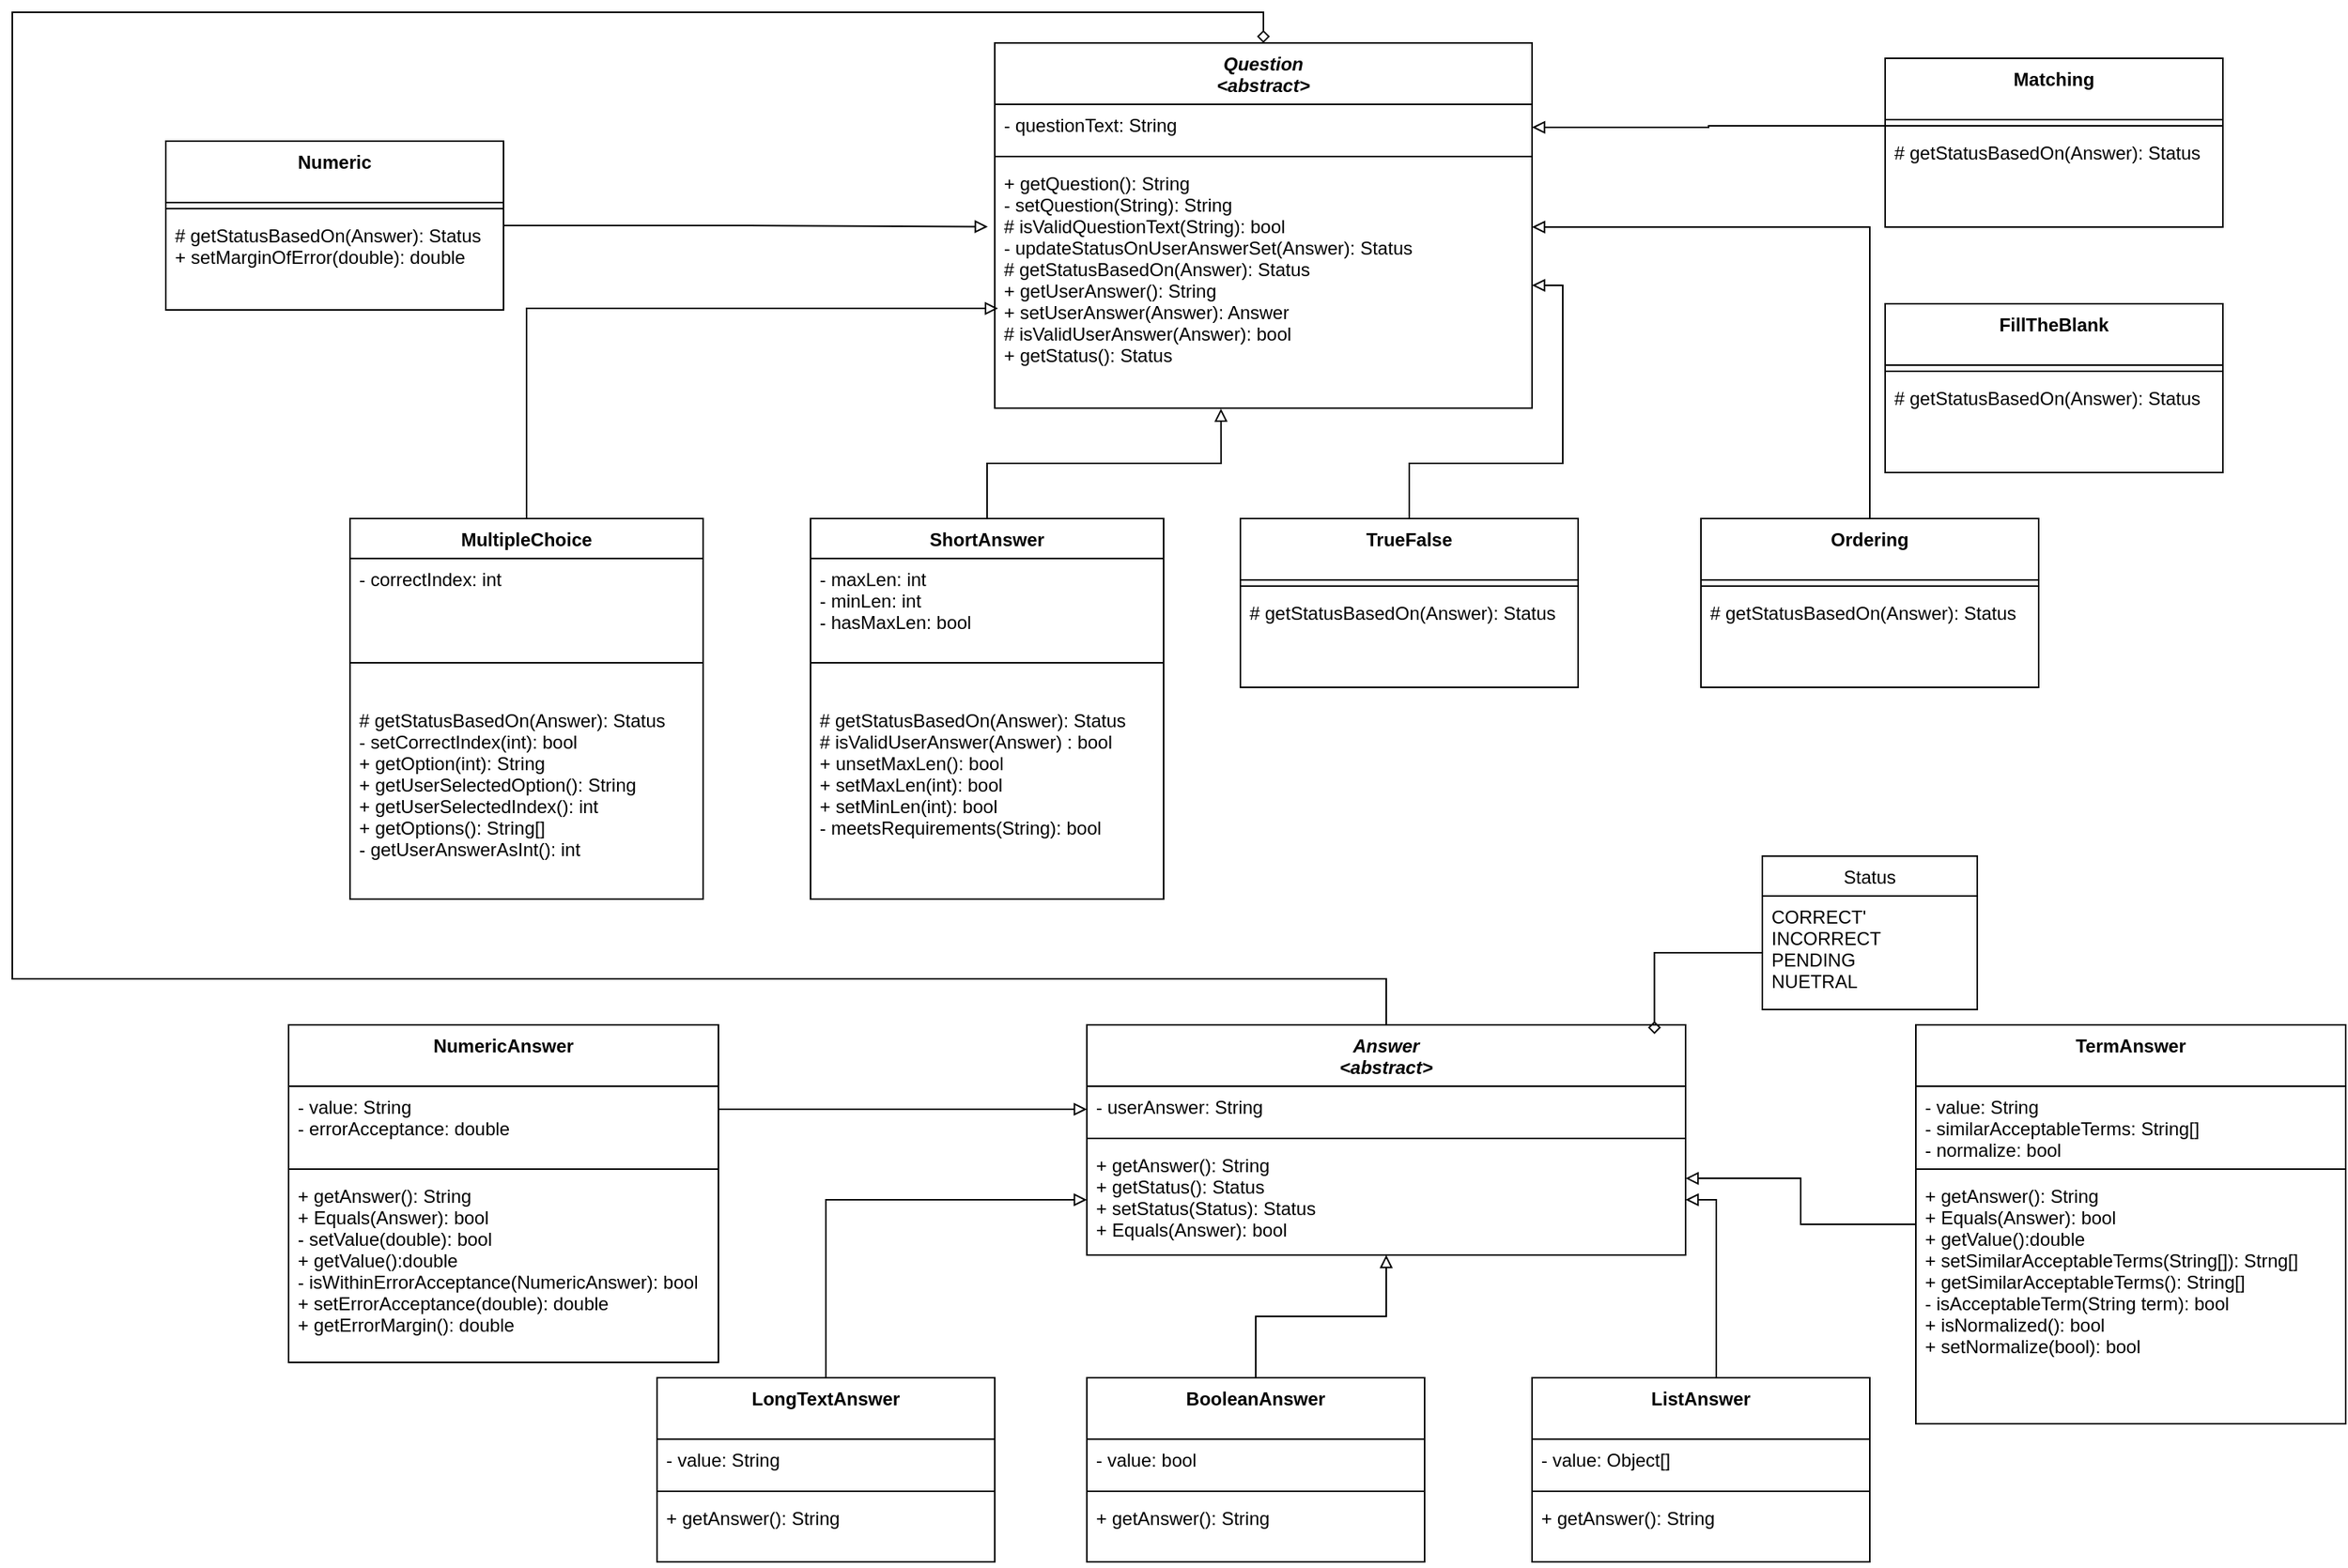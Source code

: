 <mxfile version="14.5.0" type="device"><diagram id="-E5U_SGC8Ad9azEYswOy" name="Page-1"><mxGraphModel dx="1834" dy="719" grid="1" gridSize="10" guides="1" tooltips="1" connect="1" arrows="1" fold="1" page="1" pageScale="1" pageWidth="850" pageHeight="1100" math="0" shadow="0"><root><mxCell id="0"/><mxCell id="1" parent="0"/><mxCell id="8SCYQnEvEW86HZIDa6S6-1" value="Question&#10;&lt;abstract&gt;" style="swimlane;fontStyle=3;align=center;verticalAlign=top;childLayout=stackLayout;horizontal=1;startSize=40;horizontalStack=0;resizeParent=1;resizeParentMax=0;resizeLast=0;collapsible=1;marginBottom=0;" vertex="1" parent="1"><mxGeometry x="-120" y="40" width="350" height="238" as="geometry"/></mxCell><mxCell id="8SCYQnEvEW86HZIDa6S6-2" value="- questionText: String" style="text;strokeColor=none;fillColor=none;align=left;verticalAlign=top;spacingLeft=4;spacingRight=4;overflow=hidden;rotatable=0;points=[[0,0.5],[1,0.5]];portConstraint=eastwest;" vertex="1" parent="8SCYQnEvEW86HZIDa6S6-1"><mxGeometry y="40" width="350" height="30" as="geometry"/></mxCell><mxCell id="8SCYQnEvEW86HZIDa6S6-3" value="" style="line;strokeWidth=1;fillColor=none;align=left;verticalAlign=middle;spacingTop=-1;spacingLeft=3;spacingRight=3;rotatable=0;labelPosition=right;points=[];portConstraint=eastwest;" vertex="1" parent="8SCYQnEvEW86HZIDa6S6-1"><mxGeometry y="70" width="350" height="8" as="geometry"/></mxCell><mxCell id="8SCYQnEvEW86HZIDa6S6-4" value="+ getQuestion(): String&#10;- setQuestion(String): String&#10;# isValidQuestionText(String): bool&#10;- updateStatusOnUserAnswerSet(Answer): Status&#10;# getStatusBasedOn(Answer): Status&#10;+ getUserAnswer(): String&#10;+ setUserAnswer(Answer): Answer&#10;# isValidUserAnswer(Answer): bool&#10;+ getStatus(): Status" style="text;strokeColor=none;fillColor=none;align=left;verticalAlign=top;spacingLeft=4;spacingRight=4;overflow=hidden;rotatable=0;points=[[0,0.5],[1,0.5]];portConstraint=eastwest;" vertex="1" parent="8SCYQnEvEW86HZIDa6S6-1"><mxGeometry y="78" width="350" height="160" as="geometry"/></mxCell><mxCell id="8SCYQnEvEW86HZIDa6S6-41" style="edgeStyle=orthogonalEdgeStyle;rounded=0;orthogonalLoop=1;jettySize=auto;html=1;endArrow=block;endFill=0;" edge="1" parent="1" source="8SCYQnEvEW86HZIDa6S6-13" target="8SCYQnEvEW86HZIDa6S6-4"><mxGeometry relative="1" as="geometry"/></mxCell><mxCell id="8SCYQnEvEW86HZIDa6S6-13" value="TrueFalse" style="swimlane;fontStyle=1;align=center;verticalAlign=top;childLayout=stackLayout;horizontal=1;startSize=40;horizontalStack=0;resizeParent=1;resizeParentMax=0;resizeLast=0;collapsible=1;marginBottom=0;" vertex="1" parent="1"><mxGeometry x="40" y="350" width="220" height="110" as="geometry"/></mxCell><mxCell id="8SCYQnEvEW86HZIDa6S6-15" value="" style="line;strokeWidth=1;fillColor=none;align=left;verticalAlign=middle;spacingTop=-1;spacingLeft=3;spacingRight=3;rotatable=0;labelPosition=right;points=[];portConstraint=eastwest;" vertex="1" parent="8SCYQnEvEW86HZIDa6S6-13"><mxGeometry y="40" width="220" height="8" as="geometry"/></mxCell><mxCell id="8SCYQnEvEW86HZIDa6S6-16" value="# getStatusBasedOn(Answer): Status&#10;" style="text;strokeColor=none;fillColor=none;align=left;verticalAlign=top;spacingLeft=4;spacingRight=4;overflow=hidden;rotatable=0;points=[[0,0.5],[1,0.5]];portConstraint=eastwest;" vertex="1" parent="8SCYQnEvEW86HZIDa6S6-13"><mxGeometry y="48" width="220" height="62" as="geometry"/></mxCell><mxCell id="8SCYQnEvEW86HZIDa6S6-43" style="edgeStyle=orthogonalEdgeStyle;rounded=0;orthogonalLoop=1;jettySize=auto;html=1;entryX=0.421;entryY=1.002;entryDx=0;entryDy=0;entryPerimeter=0;endArrow=block;endFill=0;" edge="1" parent="1" source="8SCYQnEvEW86HZIDa6S6-20" target="8SCYQnEvEW86HZIDa6S6-4"><mxGeometry relative="1" as="geometry"/></mxCell><mxCell id="8SCYQnEvEW86HZIDa6S6-20" value="ShortAnswer" style="swimlane;fontStyle=1;align=center;verticalAlign=top;childLayout=stackLayout;horizontal=1;startSize=26;horizontalStack=0;resizeParent=1;resizeParentMax=0;resizeLast=0;collapsible=1;marginBottom=0;" vertex="1" parent="1"><mxGeometry x="-240" y="350" width="230" height="248" as="geometry"/></mxCell><mxCell id="8SCYQnEvEW86HZIDa6S6-21" value="- maxLen: int&#10;- minLen: int&#10;- hasMaxLen: bool" style="text;strokeColor=none;fillColor=none;align=left;verticalAlign=top;spacingLeft=4;spacingRight=4;overflow=hidden;rotatable=0;points=[[0,0.5],[1,0.5]];portConstraint=eastwest;" vertex="1" parent="8SCYQnEvEW86HZIDa6S6-20"><mxGeometry y="26" width="230" height="44" as="geometry"/></mxCell><mxCell id="8SCYQnEvEW86HZIDa6S6-22" value="" style="line;strokeWidth=1;fillColor=none;align=left;verticalAlign=middle;spacingTop=-1;spacingLeft=3;spacingRight=3;rotatable=0;labelPosition=right;points=[];portConstraint=eastwest;" vertex="1" parent="8SCYQnEvEW86HZIDa6S6-20"><mxGeometry y="70" width="230" height="48" as="geometry"/></mxCell><mxCell id="8SCYQnEvEW86HZIDa6S6-23" value="# getStatusBasedOn(Answer): Status&#10;# isValidUserAnswer(Answer) : bool&#10;+ unsetMaxLen(): bool&#10;+ setMaxLen(int): bool&#10;+ setMinLen(int): bool&#10;- meetsRequirements(String): bool" style="text;strokeColor=none;fillColor=none;align=left;verticalAlign=top;spacingLeft=4;spacingRight=4;overflow=hidden;rotatable=0;points=[[0,0.5],[1,0.5]];portConstraint=eastwest;" vertex="1" parent="8SCYQnEvEW86HZIDa6S6-20"><mxGeometry y="118" width="230" height="130" as="geometry"/></mxCell><mxCell id="8SCYQnEvEW86HZIDa6S6-42" style="edgeStyle=orthogonalEdgeStyle;rounded=0;orthogonalLoop=1;jettySize=auto;html=1;endArrow=block;endFill=0;" edge="1" parent="1" source="8SCYQnEvEW86HZIDa6S6-24" target="8SCYQnEvEW86HZIDa6S6-4"><mxGeometry relative="1" as="geometry"><Array as="points"><mxPoint x="450" y="160"/></Array></mxGeometry></mxCell><mxCell id="8SCYQnEvEW86HZIDa6S6-24" value="Ordering" style="swimlane;fontStyle=1;align=center;verticalAlign=top;childLayout=stackLayout;horizontal=1;startSize=40;horizontalStack=0;resizeParent=1;resizeParentMax=0;resizeLast=0;collapsible=1;marginBottom=0;" vertex="1" parent="1"><mxGeometry x="340" y="350" width="220" height="110" as="geometry"/></mxCell><mxCell id="8SCYQnEvEW86HZIDa6S6-25" value="" style="line;strokeWidth=1;fillColor=none;align=left;verticalAlign=middle;spacingTop=-1;spacingLeft=3;spacingRight=3;rotatable=0;labelPosition=right;points=[];portConstraint=eastwest;" vertex="1" parent="8SCYQnEvEW86HZIDa6S6-24"><mxGeometry y="40" width="220" height="8" as="geometry"/></mxCell><mxCell id="8SCYQnEvEW86HZIDa6S6-26" value="# getStatusBasedOn(Answer): Status&#10;" style="text;strokeColor=none;fillColor=none;align=left;verticalAlign=top;spacingLeft=4;spacingRight=4;overflow=hidden;rotatable=0;points=[[0,0.5],[1,0.5]];portConstraint=eastwest;" vertex="1" parent="8SCYQnEvEW86HZIDa6S6-24"><mxGeometry y="48" width="220" height="62" as="geometry"/></mxCell><mxCell id="8SCYQnEvEW86HZIDa6S6-46" style="edgeStyle=orthogonalEdgeStyle;rounded=0;orthogonalLoop=1;jettySize=auto;html=1;entryX=-0.013;entryY=0.261;entryDx=0;entryDy=0;entryPerimeter=0;endArrow=block;endFill=0;" edge="1" parent="1" source="8SCYQnEvEW86HZIDa6S6-27" target="8SCYQnEvEW86HZIDa6S6-4"><mxGeometry relative="1" as="geometry"/></mxCell><mxCell id="8SCYQnEvEW86HZIDa6S6-27" value="Numeric" style="swimlane;fontStyle=1;align=center;verticalAlign=top;childLayout=stackLayout;horizontal=1;startSize=40;horizontalStack=0;resizeParent=1;resizeParentMax=0;resizeLast=0;collapsible=1;marginBottom=0;" vertex="1" parent="1"><mxGeometry x="-660" y="104" width="220" height="110" as="geometry"/></mxCell><mxCell id="8SCYQnEvEW86HZIDa6S6-28" value="" style="line;strokeWidth=1;fillColor=none;align=left;verticalAlign=middle;spacingTop=-1;spacingLeft=3;spacingRight=3;rotatable=0;labelPosition=right;points=[];portConstraint=eastwest;" vertex="1" parent="8SCYQnEvEW86HZIDa6S6-27"><mxGeometry y="40" width="220" height="8" as="geometry"/></mxCell><mxCell id="8SCYQnEvEW86HZIDa6S6-29" value="# getStatusBasedOn(Answer): Status&#10;+ setMarginOfError(double): double" style="text;strokeColor=none;fillColor=none;align=left;verticalAlign=top;spacingLeft=4;spacingRight=4;overflow=hidden;rotatable=0;points=[[0,0.5],[1,0.5]];portConstraint=eastwest;" vertex="1" parent="8SCYQnEvEW86HZIDa6S6-27"><mxGeometry y="48" width="220" height="62" as="geometry"/></mxCell><mxCell id="8SCYQnEvEW86HZIDa6S6-45" style="edgeStyle=orthogonalEdgeStyle;rounded=0;orthogonalLoop=1;jettySize=auto;html=1;entryX=0.006;entryY=0.594;entryDx=0;entryDy=0;entryPerimeter=0;endArrow=block;endFill=0;" edge="1" parent="1" source="8SCYQnEvEW86HZIDa6S6-30" target="8SCYQnEvEW86HZIDa6S6-4"><mxGeometry relative="1" as="geometry"/></mxCell><mxCell id="8SCYQnEvEW86HZIDa6S6-30" value="MultipleChoice" style="swimlane;fontStyle=1;align=center;verticalAlign=top;childLayout=stackLayout;horizontal=1;startSize=26;horizontalStack=0;resizeParent=1;resizeParentMax=0;resizeLast=0;collapsible=1;marginBottom=0;" vertex="1" parent="1"><mxGeometry x="-540" y="350" width="230" height="248" as="geometry"/></mxCell><mxCell id="8SCYQnEvEW86HZIDa6S6-31" value="- correctIndex: int" style="text;strokeColor=none;fillColor=none;align=left;verticalAlign=top;spacingLeft=4;spacingRight=4;overflow=hidden;rotatable=0;points=[[0,0.5],[1,0.5]];portConstraint=eastwest;" vertex="1" parent="8SCYQnEvEW86HZIDa6S6-30"><mxGeometry y="26" width="230" height="44" as="geometry"/></mxCell><mxCell id="8SCYQnEvEW86HZIDa6S6-32" value="" style="line;strokeWidth=1;fillColor=none;align=left;verticalAlign=middle;spacingTop=-1;spacingLeft=3;spacingRight=3;rotatable=0;labelPosition=right;points=[];portConstraint=eastwest;" vertex="1" parent="8SCYQnEvEW86HZIDa6S6-30"><mxGeometry y="70" width="230" height="48" as="geometry"/></mxCell><mxCell id="8SCYQnEvEW86HZIDa6S6-33" value="# getStatusBasedOn(Answer): Status&#10;- setCorrectIndex(int): bool&#10;+ getOption(int): String&#10;+ getUserSelectedOption(): String&#10;+ getUserSelectedIndex(): int&#10;+ getOptions(): String[]&#10;- getUserAnswerAsInt(): int&#10;" style="text;strokeColor=none;fillColor=none;align=left;verticalAlign=top;spacingLeft=4;spacingRight=4;overflow=hidden;rotatable=0;points=[[0,0.5],[1,0.5]];portConstraint=eastwest;" vertex="1" parent="8SCYQnEvEW86HZIDa6S6-30"><mxGeometry y="118" width="230" height="130" as="geometry"/></mxCell><mxCell id="8SCYQnEvEW86HZIDa6S6-34" value="FillTheBlank" style="swimlane;fontStyle=1;align=center;verticalAlign=top;childLayout=stackLayout;horizontal=1;startSize=40;horizontalStack=0;resizeParent=1;resizeParentMax=0;resizeLast=0;collapsible=1;marginBottom=0;" vertex="1" parent="1"><mxGeometry x="460" y="210" width="220" height="110" as="geometry"/></mxCell><mxCell id="8SCYQnEvEW86HZIDa6S6-35" value="" style="line;strokeWidth=1;fillColor=none;align=left;verticalAlign=middle;spacingTop=-1;spacingLeft=3;spacingRight=3;rotatable=0;labelPosition=right;points=[];portConstraint=eastwest;" vertex="1" parent="8SCYQnEvEW86HZIDa6S6-34"><mxGeometry y="40" width="220" height="8" as="geometry"/></mxCell><mxCell id="8SCYQnEvEW86HZIDa6S6-36" value="# getStatusBasedOn(Answer): Status&#10;" style="text;strokeColor=none;fillColor=none;align=left;verticalAlign=top;spacingLeft=4;spacingRight=4;overflow=hidden;rotatable=0;points=[[0,0.5],[1,0.5]];portConstraint=eastwest;" vertex="1" parent="8SCYQnEvEW86HZIDa6S6-34"><mxGeometry y="48" width="220" height="62" as="geometry"/></mxCell><mxCell id="8SCYQnEvEW86HZIDa6S6-37" value="Matching" style="swimlane;fontStyle=1;align=center;verticalAlign=top;childLayout=stackLayout;horizontal=1;startSize=40;horizontalStack=0;resizeParent=1;resizeParentMax=0;resizeLast=0;collapsible=1;marginBottom=0;" vertex="1" parent="1"><mxGeometry x="460" y="50" width="220" height="110" as="geometry"/></mxCell><mxCell id="8SCYQnEvEW86HZIDa6S6-38" value="" style="line;strokeWidth=1;fillColor=none;align=left;verticalAlign=middle;spacingTop=-1;spacingLeft=3;spacingRight=3;rotatable=0;labelPosition=right;points=[];portConstraint=eastwest;" vertex="1" parent="8SCYQnEvEW86HZIDa6S6-37"><mxGeometry y="40" width="220" height="8" as="geometry"/></mxCell><mxCell id="8SCYQnEvEW86HZIDa6S6-39" value="# getStatusBasedOn(Answer): Status&#10;" style="text;strokeColor=none;fillColor=none;align=left;verticalAlign=top;spacingLeft=4;spacingRight=4;overflow=hidden;rotatable=0;points=[[0,0.5],[1,0.5]];portConstraint=eastwest;" vertex="1" parent="8SCYQnEvEW86HZIDa6S6-37"><mxGeometry y="48" width="220" height="62" as="geometry"/></mxCell><mxCell id="8SCYQnEvEW86HZIDa6S6-44" style="edgeStyle=orthogonalEdgeStyle;rounded=0;orthogonalLoop=1;jettySize=auto;html=1;entryX=1;entryY=0.5;entryDx=0;entryDy=0;endArrow=block;endFill=0;" edge="1" parent="1" source="8SCYQnEvEW86HZIDa6S6-38" target="8SCYQnEvEW86HZIDa6S6-2"><mxGeometry relative="1" as="geometry"/></mxCell><mxCell id="8SCYQnEvEW86HZIDa6S6-80" style="edgeStyle=orthogonalEdgeStyle;rounded=0;orthogonalLoop=1;jettySize=auto;html=1;entryX=0.5;entryY=0;entryDx=0;entryDy=0;endArrow=diamond;endFill=0;" edge="1" parent="1" source="8SCYQnEvEW86HZIDa6S6-47" target="8SCYQnEvEW86HZIDa6S6-1"><mxGeometry relative="1" as="geometry"><Array as="points"><mxPoint x="135" y="650"/><mxPoint x="-760" y="650"/><mxPoint x="-760" y="20"/><mxPoint x="55" y="20"/></Array></mxGeometry></mxCell><mxCell id="8SCYQnEvEW86HZIDa6S6-47" value="Answer&#10;&lt;abstract&gt;" style="swimlane;fontStyle=3;align=center;verticalAlign=top;childLayout=stackLayout;horizontal=1;startSize=40;horizontalStack=0;resizeParent=1;resizeParentMax=0;resizeLast=0;collapsible=1;marginBottom=0;" vertex="1" parent="1"><mxGeometry x="-60" y="680" width="390" height="150" as="geometry"/></mxCell><mxCell id="8SCYQnEvEW86HZIDa6S6-48" value="- userAnswer: String" style="text;strokeColor=none;fillColor=none;align=left;verticalAlign=top;spacingLeft=4;spacingRight=4;overflow=hidden;rotatable=0;points=[[0,0.5],[1,0.5]];portConstraint=eastwest;" vertex="1" parent="8SCYQnEvEW86HZIDa6S6-47"><mxGeometry y="40" width="390" height="30" as="geometry"/></mxCell><mxCell id="8SCYQnEvEW86HZIDa6S6-49" value="" style="line;strokeWidth=1;fillColor=none;align=left;verticalAlign=middle;spacingTop=-1;spacingLeft=3;spacingRight=3;rotatable=0;labelPosition=right;points=[];portConstraint=eastwest;" vertex="1" parent="8SCYQnEvEW86HZIDa6S6-47"><mxGeometry y="70" width="390" height="8" as="geometry"/></mxCell><mxCell id="8SCYQnEvEW86HZIDa6S6-50" value="+ getAnswer(): String&#10;+ getStatus(): Status&#10;+ setStatus(Status): Status&#10;+ Equals(Answer): bool" style="text;strokeColor=none;fillColor=none;align=left;verticalAlign=top;spacingLeft=4;spacingRight=4;overflow=hidden;rotatable=0;points=[[0,0.5],[1,0.5]];portConstraint=eastwest;" vertex="1" parent="8SCYQnEvEW86HZIDa6S6-47"><mxGeometry y="78" width="390" height="72" as="geometry"/></mxCell><mxCell id="8SCYQnEvEW86HZIDa6S6-75" style="edgeStyle=orthogonalEdgeStyle;rounded=0;orthogonalLoop=1;jettySize=auto;html=1;endArrow=block;endFill=0;" edge="1" parent="1" source="8SCYQnEvEW86HZIDa6S6-55" target="8SCYQnEvEW86HZIDa6S6-47"><mxGeometry relative="1" as="geometry"/></mxCell><mxCell id="8SCYQnEvEW86HZIDa6S6-55" value="BooleanAnswer" style="swimlane;fontStyle=1;align=center;verticalAlign=top;childLayout=stackLayout;horizontal=1;startSize=40;horizontalStack=0;resizeParent=1;resizeParentMax=0;resizeLast=0;collapsible=1;marginBottom=0;" vertex="1" parent="1"><mxGeometry x="-60" y="910" width="220" height="120" as="geometry"/></mxCell><mxCell id="8SCYQnEvEW86HZIDa6S6-56" value="- value: bool" style="text;strokeColor=none;fillColor=none;align=left;verticalAlign=top;spacingLeft=4;spacingRight=4;overflow=hidden;rotatable=0;points=[[0,0.5],[1,0.5]];portConstraint=eastwest;" vertex="1" parent="8SCYQnEvEW86HZIDa6S6-55"><mxGeometry y="40" width="220" height="30" as="geometry"/></mxCell><mxCell id="8SCYQnEvEW86HZIDa6S6-57" value="" style="line;strokeWidth=1;fillColor=none;align=left;verticalAlign=middle;spacingTop=-1;spacingLeft=3;spacingRight=3;rotatable=0;labelPosition=right;points=[];portConstraint=eastwest;" vertex="1" parent="8SCYQnEvEW86HZIDa6S6-55"><mxGeometry y="70" width="220" height="8" as="geometry"/></mxCell><mxCell id="8SCYQnEvEW86HZIDa6S6-58" value="+ getAnswer(): String&#10;" style="text;strokeColor=none;fillColor=none;align=left;verticalAlign=top;spacingLeft=4;spacingRight=4;overflow=hidden;rotatable=0;points=[[0,0.5],[1,0.5]];portConstraint=eastwest;" vertex="1" parent="8SCYQnEvEW86HZIDa6S6-55"><mxGeometry y="78" width="220" height="42" as="geometry"/></mxCell><mxCell id="8SCYQnEvEW86HZIDa6S6-76" style="edgeStyle=orthogonalEdgeStyle;rounded=0;orthogonalLoop=1;jettySize=auto;html=1;endArrow=block;endFill=0;" edge="1" parent="1" source="8SCYQnEvEW86HZIDa6S6-59" target="8SCYQnEvEW86HZIDa6S6-50"><mxGeometry relative="1" as="geometry"><Array as="points"><mxPoint x="350" y="794"/></Array></mxGeometry></mxCell><mxCell id="8SCYQnEvEW86HZIDa6S6-59" value="ListAnswer" style="swimlane;fontStyle=1;align=center;verticalAlign=top;childLayout=stackLayout;horizontal=1;startSize=40;horizontalStack=0;resizeParent=1;resizeParentMax=0;resizeLast=0;collapsible=1;marginBottom=0;" vertex="1" parent="1"><mxGeometry x="230" y="910" width="220" height="120" as="geometry"/></mxCell><mxCell id="8SCYQnEvEW86HZIDa6S6-60" value="- value: Object[]" style="text;strokeColor=none;fillColor=none;align=left;verticalAlign=top;spacingLeft=4;spacingRight=4;overflow=hidden;rotatable=0;points=[[0,0.5],[1,0.5]];portConstraint=eastwest;" vertex="1" parent="8SCYQnEvEW86HZIDa6S6-59"><mxGeometry y="40" width="220" height="30" as="geometry"/></mxCell><mxCell id="8SCYQnEvEW86HZIDa6S6-61" value="" style="line;strokeWidth=1;fillColor=none;align=left;verticalAlign=middle;spacingTop=-1;spacingLeft=3;spacingRight=3;rotatable=0;labelPosition=right;points=[];portConstraint=eastwest;" vertex="1" parent="8SCYQnEvEW86HZIDa6S6-59"><mxGeometry y="70" width="220" height="8" as="geometry"/></mxCell><mxCell id="8SCYQnEvEW86HZIDa6S6-62" value="+ getAnswer(): String&#10;" style="text;strokeColor=none;fillColor=none;align=left;verticalAlign=top;spacingLeft=4;spacingRight=4;overflow=hidden;rotatable=0;points=[[0,0.5],[1,0.5]];portConstraint=eastwest;" vertex="1" parent="8SCYQnEvEW86HZIDa6S6-59"><mxGeometry y="78" width="220" height="42" as="geometry"/></mxCell><mxCell id="8SCYQnEvEW86HZIDa6S6-78" style="edgeStyle=orthogonalEdgeStyle;rounded=0;orthogonalLoop=1;jettySize=auto;html=1;endArrow=block;endFill=0;" edge="1" parent="1" source="8SCYQnEvEW86HZIDa6S6-63" target="8SCYQnEvEW86HZIDa6S6-50"><mxGeometry relative="1" as="geometry"/></mxCell><mxCell id="8SCYQnEvEW86HZIDa6S6-63" value="LongTextAnswer" style="swimlane;fontStyle=1;align=center;verticalAlign=top;childLayout=stackLayout;horizontal=1;startSize=40;horizontalStack=0;resizeParent=1;resizeParentMax=0;resizeLast=0;collapsible=1;marginBottom=0;" vertex="1" parent="1"><mxGeometry x="-340" y="910" width="220" height="120" as="geometry"/></mxCell><mxCell id="8SCYQnEvEW86HZIDa6S6-64" value="- value: String" style="text;strokeColor=none;fillColor=none;align=left;verticalAlign=top;spacingLeft=4;spacingRight=4;overflow=hidden;rotatable=0;points=[[0,0.5],[1,0.5]];portConstraint=eastwest;" vertex="1" parent="8SCYQnEvEW86HZIDa6S6-63"><mxGeometry y="40" width="220" height="30" as="geometry"/></mxCell><mxCell id="8SCYQnEvEW86HZIDa6S6-65" value="" style="line;strokeWidth=1;fillColor=none;align=left;verticalAlign=middle;spacingTop=-1;spacingLeft=3;spacingRight=3;rotatable=0;labelPosition=right;points=[];portConstraint=eastwest;" vertex="1" parent="8SCYQnEvEW86HZIDa6S6-63"><mxGeometry y="70" width="220" height="8" as="geometry"/></mxCell><mxCell id="8SCYQnEvEW86HZIDa6S6-66" value="+ getAnswer(): String&#10;" style="text;strokeColor=none;fillColor=none;align=left;verticalAlign=top;spacingLeft=4;spacingRight=4;overflow=hidden;rotatable=0;points=[[0,0.5],[1,0.5]];portConstraint=eastwest;" vertex="1" parent="8SCYQnEvEW86HZIDa6S6-63"><mxGeometry y="78" width="220" height="42" as="geometry"/></mxCell><mxCell id="8SCYQnEvEW86HZIDa6S6-79" style="edgeStyle=orthogonalEdgeStyle;rounded=0;orthogonalLoop=1;jettySize=auto;html=1;endArrow=block;endFill=0;" edge="1" parent="1" source="8SCYQnEvEW86HZIDa6S6-67" target="8SCYQnEvEW86HZIDa6S6-48"><mxGeometry relative="1" as="geometry"><Array as="points"><mxPoint x="-240" y="735"/><mxPoint x="-240" y="735"/></Array></mxGeometry></mxCell><mxCell id="8SCYQnEvEW86HZIDa6S6-67" value="NumericAnswer" style="swimlane;fontStyle=1;align=center;verticalAlign=top;childLayout=stackLayout;horizontal=1;startSize=40;horizontalStack=0;resizeParent=1;resizeParentMax=0;resizeLast=0;collapsible=1;marginBottom=0;" vertex="1" parent="1"><mxGeometry x="-580" y="680" width="280" height="220" as="geometry"/></mxCell><mxCell id="8SCYQnEvEW86HZIDa6S6-68" value="- value: String&#10;- errorAcceptance: double" style="text;strokeColor=none;fillColor=none;align=left;verticalAlign=top;spacingLeft=4;spacingRight=4;overflow=hidden;rotatable=0;points=[[0,0.5],[1,0.5]];portConstraint=eastwest;" vertex="1" parent="8SCYQnEvEW86HZIDa6S6-67"><mxGeometry y="40" width="280" height="50" as="geometry"/></mxCell><mxCell id="8SCYQnEvEW86HZIDa6S6-69" value="" style="line;strokeWidth=1;fillColor=none;align=left;verticalAlign=middle;spacingTop=-1;spacingLeft=3;spacingRight=3;rotatable=0;labelPosition=right;points=[];portConstraint=eastwest;" vertex="1" parent="8SCYQnEvEW86HZIDa6S6-67"><mxGeometry y="90" width="280" height="8" as="geometry"/></mxCell><mxCell id="8SCYQnEvEW86HZIDa6S6-70" value="+ getAnswer(): String&#10;+ Equals(Answer): bool&#10;- setValue(double): bool&#10;+ getValue():double&#10;- isWithinErrorAcceptance(NumericAnswer): bool&#10;+ setErrorAcceptance(double): double&#10;+ getErrorMargin(): double" style="text;strokeColor=none;fillColor=none;align=left;verticalAlign=top;spacingLeft=4;spacingRight=4;overflow=hidden;rotatable=0;points=[[0,0.5],[1,0.5]];portConstraint=eastwest;" vertex="1" parent="8SCYQnEvEW86HZIDa6S6-67"><mxGeometry y="98" width="280" height="122" as="geometry"/></mxCell><mxCell id="8SCYQnEvEW86HZIDa6S6-77" style="edgeStyle=orthogonalEdgeStyle;rounded=0;orthogonalLoop=1;jettySize=auto;html=1;entryX=1;entryY=0.306;entryDx=0;entryDy=0;entryPerimeter=0;endArrow=block;endFill=0;" edge="1" parent="1" source="8SCYQnEvEW86HZIDa6S6-71" target="8SCYQnEvEW86HZIDa6S6-50"><mxGeometry relative="1" as="geometry"/></mxCell><mxCell id="8SCYQnEvEW86HZIDa6S6-71" value="TermAnswer" style="swimlane;fontStyle=1;align=center;verticalAlign=top;childLayout=stackLayout;horizontal=1;startSize=40;horizontalStack=0;resizeParent=1;resizeParentMax=0;resizeLast=0;collapsible=1;marginBottom=0;" vertex="1" parent="1"><mxGeometry x="480" y="680" width="280" height="260" as="geometry"/></mxCell><mxCell id="8SCYQnEvEW86HZIDa6S6-72" value="- value: String&#10;- similarAcceptableTerms: String[]&#10;- normalize: bool" style="text;strokeColor=none;fillColor=none;align=left;verticalAlign=top;spacingLeft=4;spacingRight=4;overflow=hidden;rotatable=0;points=[[0,0.5],[1,0.5]];portConstraint=eastwest;" vertex="1" parent="8SCYQnEvEW86HZIDa6S6-71"><mxGeometry y="40" width="280" height="50" as="geometry"/></mxCell><mxCell id="8SCYQnEvEW86HZIDa6S6-73" value="" style="line;strokeWidth=1;fillColor=none;align=left;verticalAlign=middle;spacingTop=-1;spacingLeft=3;spacingRight=3;rotatable=0;labelPosition=right;points=[];portConstraint=eastwest;" vertex="1" parent="8SCYQnEvEW86HZIDa6S6-71"><mxGeometry y="90" width="280" height="8" as="geometry"/></mxCell><mxCell id="8SCYQnEvEW86HZIDa6S6-74" value="+ getAnswer(): String&#10;+ Equals(Answer): bool&#10;+ getValue():double&#10;+ setSimilarAcceptableTerms(String[]): Strng[]&#10;+ getSimilarAcceptableTerms(): String[]&#10;- isAcceptableTerm(String term): bool&#10;+ isNormalized(): bool&#10;+ setNormalize(bool): bool " style="text;strokeColor=none;fillColor=none;align=left;verticalAlign=top;spacingLeft=4;spacingRight=4;overflow=hidden;rotatable=0;points=[[0,0.5],[1,0.5]];portConstraint=eastwest;" vertex="1" parent="8SCYQnEvEW86HZIDa6S6-71"><mxGeometry y="98" width="280" height="162" as="geometry"/></mxCell><mxCell id="8SCYQnEvEW86HZIDa6S6-81" value="Status" style="swimlane;fontStyle=0;childLayout=stackLayout;horizontal=1;startSize=26;fillColor=none;horizontalStack=0;resizeParent=1;resizeParentMax=0;resizeLast=0;collapsible=1;marginBottom=0;" vertex="1" parent="1"><mxGeometry x="380" y="570" width="140" height="100" as="geometry"/></mxCell><mxCell id="8SCYQnEvEW86HZIDa6S6-82" value="CORRECT'&#10;INCORRECT&#10;PENDING&#10;NUETRAL " style="text;strokeColor=none;fillColor=none;align=left;verticalAlign=top;spacingLeft=4;spacingRight=4;overflow=hidden;rotatable=0;points=[[0,0.5],[1,0.5]];portConstraint=eastwest;" vertex="1" parent="8SCYQnEvEW86HZIDa6S6-81"><mxGeometry y="26" width="140" height="74" as="geometry"/></mxCell><mxCell id="8SCYQnEvEW86HZIDa6S6-85" style="edgeStyle=orthogonalEdgeStyle;rounded=0;orthogonalLoop=1;jettySize=auto;html=1;entryX=0.948;entryY=0.04;entryDx=0;entryDy=0;entryPerimeter=0;endArrow=diamond;endFill=0;" edge="1" parent="1" source="8SCYQnEvEW86HZIDa6S6-82" target="8SCYQnEvEW86HZIDa6S6-47"><mxGeometry relative="1" as="geometry"/></mxCell></root></mxGraphModel></diagram></mxfile>
